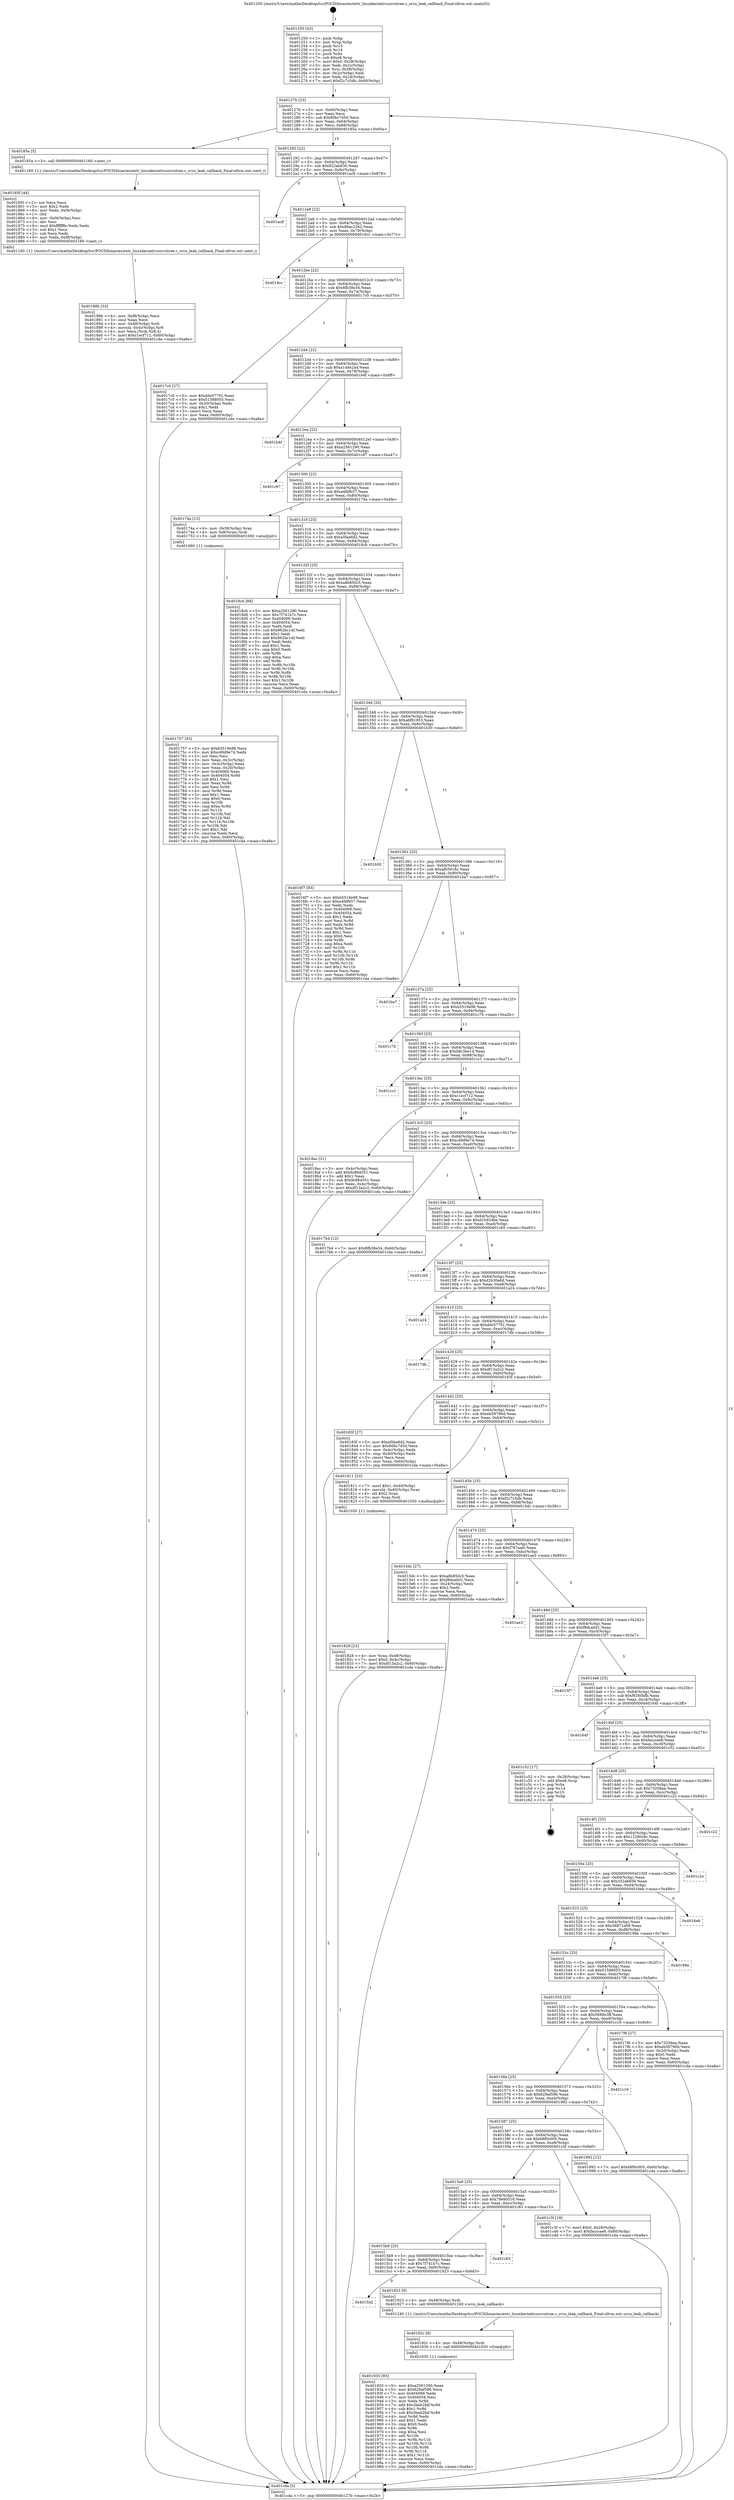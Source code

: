 digraph "0x401250" {
  label = "0x401250 (/mnt/c/Users/mathe/Desktop/tcc/POCII/binaries/extr_linuxkernelrcusrcutree.c_srcu_leak_callback_Final-ollvm.out::main(0))"
  labelloc = "t"
  node[shape=record]

  Entry [label="",width=0.3,height=0.3,shape=circle,fillcolor=black,style=filled]
  "0x40127b" [label="{
     0x40127b [23]\l
     | [instrs]\l
     &nbsp;&nbsp;0x40127b \<+3\>: mov -0x60(%rbp),%eax\l
     &nbsp;&nbsp;0x40127e \<+2\>: mov %eax,%ecx\l
     &nbsp;&nbsp;0x401280 \<+6\>: sub $0x80bc7d5d,%ecx\l
     &nbsp;&nbsp;0x401286 \<+3\>: mov %eax,-0x64(%rbp)\l
     &nbsp;&nbsp;0x401289 \<+3\>: mov %ecx,-0x68(%rbp)\l
     &nbsp;&nbsp;0x40128c \<+6\>: je 000000000040185a \<main+0x60a\>\l
  }"]
  "0x40185a" [label="{
     0x40185a [5]\l
     | [instrs]\l
     &nbsp;&nbsp;0x40185a \<+5\>: call 0000000000401160 \<next_i\>\l
     | [calls]\l
     &nbsp;&nbsp;0x401160 \{1\} (/mnt/c/Users/mathe/Desktop/tcc/POCII/binaries/extr_linuxkernelrcusrcutree.c_srcu_leak_callback_Final-ollvm.out::next_i)\l
  }"]
  "0x401292" [label="{
     0x401292 [22]\l
     | [instrs]\l
     &nbsp;&nbsp;0x401292 \<+5\>: jmp 0000000000401297 \<main+0x47\>\l
     &nbsp;&nbsp;0x401297 \<+3\>: mov -0x64(%rbp),%eax\l
     &nbsp;&nbsp;0x40129a \<+5\>: sub $0x822ab630,%eax\l
     &nbsp;&nbsp;0x40129f \<+3\>: mov %eax,-0x6c(%rbp)\l
     &nbsp;&nbsp;0x4012a2 \<+6\>: je 0000000000401ac8 \<main+0x878\>\l
  }"]
  Exit [label="",width=0.3,height=0.3,shape=circle,fillcolor=black,style=filled,peripheries=2]
  "0x401ac8" [label="{
     0x401ac8\l
  }", style=dashed]
  "0x4012a8" [label="{
     0x4012a8 [22]\l
     | [instrs]\l
     &nbsp;&nbsp;0x4012a8 \<+5\>: jmp 00000000004012ad \<main+0x5d\>\l
     &nbsp;&nbsp;0x4012ad \<+3\>: mov -0x64(%rbp),%eax\l
     &nbsp;&nbsp;0x4012b0 \<+5\>: sub $0x86ac2342,%eax\l
     &nbsp;&nbsp;0x4012b5 \<+3\>: mov %eax,-0x70(%rbp)\l
     &nbsp;&nbsp;0x4012b8 \<+6\>: je 00000000004019cc \<main+0x77c\>\l
  }"]
  "0x401935" [label="{
     0x401935 [93]\l
     | [instrs]\l
     &nbsp;&nbsp;0x401935 \<+5\>: mov $0xa2561290,%eax\l
     &nbsp;&nbsp;0x40193a \<+5\>: mov $0x629af596,%ecx\l
     &nbsp;&nbsp;0x40193f \<+7\>: mov 0x404068,%edx\l
     &nbsp;&nbsp;0x401946 \<+7\>: mov 0x404054,%esi\l
     &nbsp;&nbsp;0x40194d \<+3\>: mov %edx,%r8d\l
     &nbsp;&nbsp;0x401950 \<+7\>: add $0x3beb2faf,%r8d\l
     &nbsp;&nbsp;0x401957 \<+4\>: sub $0x1,%r8d\l
     &nbsp;&nbsp;0x40195b \<+7\>: sub $0x3beb2faf,%r8d\l
     &nbsp;&nbsp;0x401962 \<+4\>: imul %r8d,%edx\l
     &nbsp;&nbsp;0x401966 \<+3\>: and $0x1,%edx\l
     &nbsp;&nbsp;0x401969 \<+3\>: cmp $0x0,%edx\l
     &nbsp;&nbsp;0x40196c \<+4\>: sete %r9b\l
     &nbsp;&nbsp;0x401970 \<+3\>: cmp $0xa,%esi\l
     &nbsp;&nbsp;0x401973 \<+4\>: setl %r10b\l
     &nbsp;&nbsp;0x401977 \<+3\>: mov %r9b,%r11b\l
     &nbsp;&nbsp;0x40197a \<+3\>: and %r10b,%r11b\l
     &nbsp;&nbsp;0x40197d \<+3\>: xor %r10b,%r9b\l
     &nbsp;&nbsp;0x401980 \<+3\>: or %r9b,%r11b\l
     &nbsp;&nbsp;0x401983 \<+4\>: test $0x1,%r11b\l
     &nbsp;&nbsp;0x401987 \<+3\>: cmovne %ecx,%eax\l
     &nbsp;&nbsp;0x40198a \<+3\>: mov %eax,-0x60(%rbp)\l
     &nbsp;&nbsp;0x40198d \<+5\>: jmp 0000000000401cda \<main+0xa8a\>\l
  }"]
  "0x4019cc" [label="{
     0x4019cc\l
  }", style=dashed]
  "0x4012be" [label="{
     0x4012be [22]\l
     | [instrs]\l
     &nbsp;&nbsp;0x4012be \<+5\>: jmp 00000000004012c3 \<main+0x73\>\l
     &nbsp;&nbsp;0x4012c3 \<+3\>: mov -0x64(%rbp),%eax\l
     &nbsp;&nbsp;0x4012c6 \<+5\>: sub $0x8fb38e34,%eax\l
     &nbsp;&nbsp;0x4012cb \<+3\>: mov %eax,-0x74(%rbp)\l
     &nbsp;&nbsp;0x4012ce \<+6\>: je 00000000004017c0 \<main+0x570\>\l
  }"]
  "0x40192c" [label="{
     0x40192c [9]\l
     | [instrs]\l
     &nbsp;&nbsp;0x40192c \<+4\>: mov -0x48(%rbp),%rdi\l
     &nbsp;&nbsp;0x401930 \<+5\>: call 0000000000401030 \<free@plt\>\l
     | [calls]\l
     &nbsp;&nbsp;0x401030 \{1\} (unknown)\l
  }"]
  "0x4017c0" [label="{
     0x4017c0 [27]\l
     | [instrs]\l
     &nbsp;&nbsp;0x4017c0 \<+5\>: mov $0xddc07791,%eax\l
     &nbsp;&nbsp;0x4017c5 \<+5\>: mov $0x51588055,%ecx\l
     &nbsp;&nbsp;0x4017ca \<+3\>: mov -0x20(%rbp),%edx\l
     &nbsp;&nbsp;0x4017cd \<+3\>: cmp $0x1,%edx\l
     &nbsp;&nbsp;0x4017d0 \<+3\>: cmovl %ecx,%eax\l
     &nbsp;&nbsp;0x4017d3 \<+3\>: mov %eax,-0x60(%rbp)\l
     &nbsp;&nbsp;0x4017d6 \<+5\>: jmp 0000000000401cda \<main+0xa8a\>\l
  }"]
  "0x4012d4" [label="{
     0x4012d4 [22]\l
     | [instrs]\l
     &nbsp;&nbsp;0x4012d4 \<+5\>: jmp 00000000004012d9 \<main+0x89\>\l
     &nbsp;&nbsp;0x4012d9 \<+3\>: mov -0x64(%rbp),%eax\l
     &nbsp;&nbsp;0x4012dc \<+5\>: sub $0xa1d4e2a4,%eax\l
     &nbsp;&nbsp;0x4012e1 \<+3\>: mov %eax,-0x78(%rbp)\l
     &nbsp;&nbsp;0x4012e4 \<+6\>: je 0000000000401b4f \<main+0x8ff\>\l
  }"]
  "0x4015d2" [label="{
     0x4015d2\l
  }", style=dashed]
  "0x401b4f" [label="{
     0x401b4f\l
  }", style=dashed]
  "0x4012ea" [label="{
     0x4012ea [22]\l
     | [instrs]\l
     &nbsp;&nbsp;0x4012ea \<+5\>: jmp 00000000004012ef \<main+0x9f\>\l
     &nbsp;&nbsp;0x4012ef \<+3\>: mov -0x64(%rbp),%eax\l
     &nbsp;&nbsp;0x4012f2 \<+5\>: sub $0xa2561290,%eax\l
     &nbsp;&nbsp;0x4012f7 \<+3\>: mov %eax,-0x7c(%rbp)\l
     &nbsp;&nbsp;0x4012fa \<+6\>: je 0000000000401c97 \<main+0xa47\>\l
  }"]
  "0x401923" [label="{
     0x401923 [9]\l
     | [instrs]\l
     &nbsp;&nbsp;0x401923 \<+4\>: mov -0x48(%rbp),%rdi\l
     &nbsp;&nbsp;0x401927 \<+5\>: call 0000000000401240 \<srcu_leak_callback\>\l
     | [calls]\l
     &nbsp;&nbsp;0x401240 \{1\} (/mnt/c/Users/mathe/Desktop/tcc/POCII/binaries/extr_linuxkernelrcusrcutree.c_srcu_leak_callback_Final-ollvm.out::srcu_leak_callback)\l
  }"]
  "0x401c97" [label="{
     0x401c97\l
  }", style=dashed]
  "0x401300" [label="{
     0x401300 [22]\l
     | [instrs]\l
     &nbsp;&nbsp;0x401300 \<+5\>: jmp 0000000000401305 \<main+0xb5\>\l
     &nbsp;&nbsp;0x401305 \<+3\>: mov -0x64(%rbp),%eax\l
     &nbsp;&nbsp;0x401308 \<+5\>: sub $0xa4fdfb57,%eax\l
     &nbsp;&nbsp;0x40130d \<+3\>: mov %eax,-0x80(%rbp)\l
     &nbsp;&nbsp;0x401310 \<+6\>: je 000000000040174a \<main+0x4fa\>\l
  }"]
  "0x4015b9" [label="{
     0x4015b9 [25]\l
     | [instrs]\l
     &nbsp;&nbsp;0x4015b9 \<+5\>: jmp 00000000004015be \<main+0x36e\>\l
     &nbsp;&nbsp;0x4015be \<+3\>: mov -0x64(%rbp),%eax\l
     &nbsp;&nbsp;0x4015c1 \<+5\>: sub $0x7f741b7c,%eax\l
     &nbsp;&nbsp;0x4015c6 \<+6\>: mov %eax,-0xf0(%rbp)\l
     &nbsp;&nbsp;0x4015cc \<+6\>: je 0000000000401923 \<main+0x6d3\>\l
  }"]
  "0x40174a" [label="{
     0x40174a [13]\l
     | [instrs]\l
     &nbsp;&nbsp;0x40174a \<+4\>: mov -0x38(%rbp),%rax\l
     &nbsp;&nbsp;0x40174e \<+4\>: mov 0x8(%rax),%rdi\l
     &nbsp;&nbsp;0x401752 \<+5\>: call 0000000000401060 \<atoi@plt\>\l
     | [calls]\l
     &nbsp;&nbsp;0x401060 \{1\} (unknown)\l
  }"]
  "0x401316" [label="{
     0x401316 [25]\l
     | [instrs]\l
     &nbsp;&nbsp;0x401316 \<+5\>: jmp 000000000040131b \<main+0xcb\>\l
     &nbsp;&nbsp;0x40131b \<+3\>: mov -0x64(%rbp),%eax\l
     &nbsp;&nbsp;0x40131e \<+5\>: sub $0xa5fae6d2,%eax\l
     &nbsp;&nbsp;0x401323 \<+6\>: mov %eax,-0x84(%rbp)\l
     &nbsp;&nbsp;0x401329 \<+6\>: je 00000000004018cb \<main+0x67b\>\l
  }"]
  "0x401c63" [label="{
     0x401c63\l
  }", style=dashed]
  "0x4018cb" [label="{
     0x4018cb [88]\l
     | [instrs]\l
     &nbsp;&nbsp;0x4018cb \<+5\>: mov $0xa2561290,%eax\l
     &nbsp;&nbsp;0x4018d0 \<+5\>: mov $0x7f741b7c,%ecx\l
     &nbsp;&nbsp;0x4018d5 \<+7\>: mov 0x404068,%edx\l
     &nbsp;&nbsp;0x4018dc \<+7\>: mov 0x404054,%esi\l
     &nbsp;&nbsp;0x4018e3 \<+2\>: mov %edx,%edi\l
     &nbsp;&nbsp;0x4018e5 \<+6\>: sub $0x862bc14f,%edi\l
     &nbsp;&nbsp;0x4018eb \<+3\>: sub $0x1,%edi\l
     &nbsp;&nbsp;0x4018ee \<+6\>: add $0x862bc14f,%edi\l
     &nbsp;&nbsp;0x4018f4 \<+3\>: imul %edi,%edx\l
     &nbsp;&nbsp;0x4018f7 \<+3\>: and $0x1,%edx\l
     &nbsp;&nbsp;0x4018fa \<+3\>: cmp $0x0,%edx\l
     &nbsp;&nbsp;0x4018fd \<+4\>: sete %r8b\l
     &nbsp;&nbsp;0x401901 \<+3\>: cmp $0xa,%esi\l
     &nbsp;&nbsp;0x401904 \<+4\>: setl %r9b\l
     &nbsp;&nbsp;0x401908 \<+3\>: mov %r8b,%r10b\l
     &nbsp;&nbsp;0x40190b \<+3\>: and %r9b,%r10b\l
     &nbsp;&nbsp;0x40190e \<+3\>: xor %r9b,%r8b\l
     &nbsp;&nbsp;0x401911 \<+3\>: or %r8b,%r10b\l
     &nbsp;&nbsp;0x401914 \<+4\>: test $0x1,%r10b\l
     &nbsp;&nbsp;0x401918 \<+3\>: cmovne %ecx,%eax\l
     &nbsp;&nbsp;0x40191b \<+3\>: mov %eax,-0x60(%rbp)\l
     &nbsp;&nbsp;0x40191e \<+5\>: jmp 0000000000401cda \<main+0xa8a\>\l
  }"]
  "0x40132f" [label="{
     0x40132f [25]\l
     | [instrs]\l
     &nbsp;&nbsp;0x40132f \<+5\>: jmp 0000000000401334 \<main+0xe4\>\l
     &nbsp;&nbsp;0x401334 \<+3\>: mov -0x64(%rbp),%eax\l
     &nbsp;&nbsp;0x401337 \<+5\>: sub $0xa8b850c5,%eax\l
     &nbsp;&nbsp;0x40133c \<+6\>: mov %eax,-0x88(%rbp)\l
     &nbsp;&nbsp;0x401342 \<+6\>: je 00000000004016f7 \<main+0x4a7\>\l
  }"]
  "0x4015a0" [label="{
     0x4015a0 [25]\l
     | [instrs]\l
     &nbsp;&nbsp;0x4015a0 \<+5\>: jmp 00000000004015a5 \<main+0x355\>\l
     &nbsp;&nbsp;0x4015a5 \<+3\>: mov -0x64(%rbp),%eax\l
     &nbsp;&nbsp;0x4015a8 \<+5\>: sub $0x79e90516,%eax\l
     &nbsp;&nbsp;0x4015ad \<+6\>: mov %eax,-0xec(%rbp)\l
     &nbsp;&nbsp;0x4015b3 \<+6\>: je 0000000000401c63 \<main+0xa13\>\l
  }"]
  "0x4016f7" [label="{
     0x4016f7 [83]\l
     | [instrs]\l
     &nbsp;&nbsp;0x4016f7 \<+5\>: mov $0xb5519e98,%eax\l
     &nbsp;&nbsp;0x4016fc \<+5\>: mov $0xa4fdfb57,%ecx\l
     &nbsp;&nbsp;0x401701 \<+2\>: xor %edx,%edx\l
     &nbsp;&nbsp;0x401703 \<+7\>: mov 0x404068,%esi\l
     &nbsp;&nbsp;0x40170a \<+7\>: mov 0x404054,%edi\l
     &nbsp;&nbsp;0x401711 \<+3\>: sub $0x1,%edx\l
     &nbsp;&nbsp;0x401714 \<+3\>: mov %esi,%r8d\l
     &nbsp;&nbsp;0x401717 \<+3\>: add %edx,%r8d\l
     &nbsp;&nbsp;0x40171a \<+4\>: imul %r8d,%esi\l
     &nbsp;&nbsp;0x40171e \<+3\>: and $0x1,%esi\l
     &nbsp;&nbsp;0x401721 \<+3\>: cmp $0x0,%esi\l
     &nbsp;&nbsp;0x401724 \<+4\>: sete %r9b\l
     &nbsp;&nbsp;0x401728 \<+3\>: cmp $0xa,%edi\l
     &nbsp;&nbsp;0x40172b \<+4\>: setl %r10b\l
     &nbsp;&nbsp;0x40172f \<+3\>: mov %r9b,%r11b\l
     &nbsp;&nbsp;0x401732 \<+3\>: and %r10b,%r11b\l
     &nbsp;&nbsp;0x401735 \<+3\>: xor %r10b,%r9b\l
     &nbsp;&nbsp;0x401738 \<+3\>: or %r9b,%r11b\l
     &nbsp;&nbsp;0x40173b \<+4\>: test $0x1,%r11b\l
     &nbsp;&nbsp;0x40173f \<+3\>: cmovne %ecx,%eax\l
     &nbsp;&nbsp;0x401742 \<+3\>: mov %eax,-0x60(%rbp)\l
     &nbsp;&nbsp;0x401745 \<+5\>: jmp 0000000000401cda \<main+0xa8a\>\l
  }"]
  "0x401348" [label="{
     0x401348 [25]\l
     | [instrs]\l
     &nbsp;&nbsp;0x401348 \<+5\>: jmp 000000000040134d \<main+0xfd\>\l
     &nbsp;&nbsp;0x40134d \<+3\>: mov -0x64(%rbp),%eax\l
     &nbsp;&nbsp;0x401350 \<+5\>: sub $0xabf91953,%eax\l
     &nbsp;&nbsp;0x401355 \<+6\>: mov %eax,-0x8c(%rbp)\l
     &nbsp;&nbsp;0x40135b \<+6\>: je 0000000000401b30 \<main+0x8e0\>\l
  }"]
  "0x401c3f" [label="{
     0x401c3f [19]\l
     | [instrs]\l
     &nbsp;&nbsp;0x401c3f \<+7\>: movl $0x0,-0x28(%rbp)\l
     &nbsp;&nbsp;0x401c46 \<+7\>: movl $0xfacccae8,-0x60(%rbp)\l
     &nbsp;&nbsp;0x401c4d \<+5\>: jmp 0000000000401cda \<main+0xa8a\>\l
  }"]
  "0x401b30" [label="{
     0x401b30\l
  }", style=dashed]
  "0x401361" [label="{
     0x401361 [25]\l
     | [instrs]\l
     &nbsp;&nbsp;0x401361 \<+5\>: jmp 0000000000401366 \<main+0x116\>\l
     &nbsp;&nbsp;0x401366 \<+3\>: mov -0x64(%rbp),%eax\l
     &nbsp;&nbsp;0x401369 \<+5\>: sub $0xafb5918c,%eax\l
     &nbsp;&nbsp;0x40136e \<+6\>: mov %eax,-0x90(%rbp)\l
     &nbsp;&nbsp;0x401374 \<+6\>: je 0000000000401ba7 \<main+0x957\>\l
  }"]
  "0x401587" [label="{
     0x401587 [25]\l
     | [instrs]\l
     &nbsp;&nbsp;0x401587 \<+5\>: jmp 000000000040158c \<main+0x33c\>\l
     &nbsp;&nbsp;0x40158c \<+3\>: mov -0x64(%rbp),%eax\l
     &nbsp;&nbsp;0x40158f \<+5\>: sub $0x68f0c005,%eax\l
     &nbsp;&nbsp;0x401594 \<+6\>: mov %eax,-0xe8(%rbp)\l
     &nbsp;&nbsp;0x40159a \<+6\>: je 0000000000401c3f \<main+0x9ef\>\l
  }"]
  "0x401ba7" [label="{
     0x401ba7\l
  }", style=dashed]
  "0x40137a" [label="{
     0x40137a [25]\l
     | [instrs]\l
     &nbsp;&nbsp;0x40137a \<+5\>: jmp 000000000040137f \<main+0x12f\>\l
     &nbsp;&nbsp;0x40137f \<+3\>: mov -0x64(%rbp),%eax\l
     &nbsp;&nbsp;0x401382 \<+5\>: sub $0xb5519e98,%eax\l
     &nbsp;&nbsp;0x401387 \<+6\>: mov %eax,-0x94(%rbp)\l
     &nbsp;&nbsp;0x40138d \<+6\>: je 0000000000401c7b \<main+0xa2b\>\l
  }"]
  "0x401992" [label="{
     0x401992 [12]\l
     | [instrs]\l
     &nbsp;&nbsp;0x401992 \<+7\>: movl $0x68f0c005,-0x60(%rbp)\l
     &nbsp;&nbsp;0x401999 \<+5\>: jmp 0000000000401cda \<main+0xa8a\>\l
  }"]
  "0x401c7b" [label="{
     0x401c7b\l
  }", style=dashed]
  "0x401393" [label="{
     0x401393 [25]\l
     | [instrs]\l
     &nbsp;&nbsp;0x401393 \<+5\>: jmp 0000000000401398 \<main+0x148\>\l
     &nbsp;&nbsp;0x401398 \<+3\>: mov -0x64(%rbp),%eax\l
     &nbsp;&nbsp;0x40139b \<+5\>: sub $0xb8c3be1d,%eax\l
     &nbsp;&nbsp;0x4013a0 \<+6\>: mov %eax,-0x98(%rbp)\l
     &nbsp;&nbsp;0x4013a6 \<+6\>: je 0000000000401cc1 \<main+0xa71\>\l
  }"]
  "0x40156e" [label="{
     0x40156e [25]\l
     | [instrs]\l
     &nbsp;&nbsp;0x40156e \<+5\>: jmp 0000000000401573 \<main+0x323\>\l
     &nbsp;&nbsp;0x401573 \<+3\>: mov -0x64(%rbp),%eax\l
     &nbsp;&nbsp;0x401576 \<+5\>: sub $0x629af596,%eax\l
     &nbsp;&nbsp;0x40157b \<+6\>: mov %eax,-0xe4(%rbp)\l
     &nbsp;&nbsp;0x401581 \<+6\>: je 0000000000401992 \<main+0x742\>\l
  }"]
  "0x401cc1" [label="{
     0x401cc1\l
  }", style=dashed]
  "0x4013ac" [label="{
     0x4013ac [25]\l
     | [instrs]\l
     &nbsp;&nbsp;0x4013ac \<+5\>: jmp 00000000004013b1 \<main+0x161\>\l
     &nbsp;&nbsp;0x4013b1 \<+3\>: mov -0x64(%rbp),%eax\l
     &nbsp;&nbsp;0x4013b4 \<+5\>: sub $0xc1ecf712,%eax\l
     &nbsp;&nbsp;0x4013b9 \<+6\>: mov %eax,-0x9c(%rbp)\l
     &nbsp;&nbsp;0x4013bf \<+6\>: je 00000000004018ac \<main+0x65c\>\l
  }"]
  "0x401c16" [label="{
     0x401c16\l
  }", style=dashed]
  "0x4018ac" [label="{
     0x4018ac [31]\l
     | [instrs]\l
     &nbsp;&nbsp;0x4018ac \<+3\>: mov -0x4c(%rbp),%eax\l
     &nbsp;&nbsp;0x4018af \<+5\>: add $0x9c884551,%eax\l
     &nbsp;&nbsp;0x4018b4 \<+3\>: add $0x1,%eax\l
     &nbsp;&nbsp;0x4018b7 \<+5\>: sub $0x9c884551,%eax\l
     &nbsp;&nbsp;0x4018bc \<+3\>: mov %eax,-0x4c(%rbp)\l
     &nbsp;&nbsp;0x4018bf \<+7\>: movl $0xdf13a2c2,-0x60(%rbp)\l
     &nbsp;&nbsp;0x4018c6 \<+5\>: jmp 0000000000401cda \<main+0xa8a\>\l
  }"]
  "0x4013c5" [label="{
     0x4013c5 [25]\l
     | [instrs]\l
     &nbsp;&nbsp;0x4013c5 \<+5\>: jmp 00000000004013ca \<main+0x17a\>\l
     &nbsp;&nbsp;0x4013ca \<+3\>: mov -0x64(%rbp),%eax\l
     &nbsp;&nbsp;0x4013cd \<+5\>: sub $0xcd9d9e74,%eax\l
     &nbsp;&nbsp;0x4013d2 \<+6\>: mov %eax,-0xa0(%rbp)\l
     &nbsp;&nbsp;0x4013d8 \<+6\>: je 00000000004017b4 \<main+0x564\>\l
  }"]
  "0x40188b" [label="{
     0x40188b [33]\l
     | [instrs]\l
     &nbsp;&nbsp;0x40188b \<+6\>: mov -0xf8(%rbp),%ecx\l
     &nbsp;&nbsp;0x401891 \<+3\>: imul %eax,%ecx\l
     &nbsp;&nbsp;0x401894 \<+4\>: mov -0x48(%rbp),%rdi\l
     &nbsp;&nbsp;0x401898 \<+4\>: movslq -0x4c(%rbp),%r8\l
     &nbsp;&nbsp;0x40189c \<+4\>: mov %ecx,(%rdi,%r8,4)\l
     &nbsp;&nbsp;0x4018a0 \<+7\>: movl $0xc1ecf712,-0x60(%rbp)\l
     &nbsp;&nbsp;0x4018a7 \<+5\>: jmp 0000000000401cda \<main+0xa8a\>\l
  }"]
  "0x4017b4" [label="{
     0x4017b4 [12]\l
     | [instrs]\l
     &nbsp;&nbsp;0x4017b4 \<+7\>: movl $0x8fb38e34,-0x60(%rbp)\l
     &nbsp;&nbsp;0x4017bb \<+5\>: jmp 0000000000401cda \<main+0xa8a\>\l
  }"]
  "0x4013de" [label="{
     0x4013de [25]\l
     | [instrs]\l
     &nbsp;&nbsp;0x4013de \<+5\>: jmp 00000000004013e3 \<main+0x193\>\l
     &nbsp;&nbsp;0x4013e3 \<+3\>: mov -0x64(%rbp),%eax\l
     &nbsp;&nbsp;0x4013e6 \<+5\>: sub $0xd1b924be,%eax\l
     &nbsp;&nbsp;0x4013eb \<+6\>: mov %eax,-0xa4(%rbp)\l
     &nbsp;&nbsp;0x4013f1 \<+6\>: je 0000000000401cb5 \<main+0xa65\>\l
  }"]
  "0x40185f" [label="{
     0x40185f [44]\l
     | [instrs]\l
     &nbsp;&nbsp;0x40185f \<+2\>: xor %ecx,%ecx\l
     &nbsp;&nbsp;0x401861 \<+5\>: mov $0x2,%edx\l
     &nbsp;&nbsp;0x401866 \<+6\>: mov %edx,-0xf4(%rbp)\l
     &nbsp;&nbsp;0x40186c \<+1\>: cltd\l
     &nbsp;&nbsp;0x40186d \<+6\>: mov -0xf4(%rbp),%esi\l
     &nbsp;&nbsp;0x401873 \<+2\>: idiv %esi\l
     &nbsp;&nbsp;0x401875 \<+6\>: imul $0xfffffffe,%edx,%edx\l
     &nbsp;&nbsp;0x40187b \<+3\>: sub $0x1,%ecx\l
     &nbsp;&nbsp;0x40187e \<+2\>: sub %ecx,%edx\l
     &nbsp;&nbsp;0x401880 \<+6\>: mov %edx,-0xf8(%rbp)\l
     &nbsp;&nbsp;0x401886 \<+5\>: call 0000000000401160 \<next_i\>\l
     | [calls]\l
     &nbsp;&nbsp;0x401160 \{1\} (/mnt/c/Users/mathe/Desktop/tcc/POCII/binaries/extr_linuxkernelrcusrcutree.c_srcu_leak_callback_Final-ollvm.out::next_i)\l
  }"]
  "0x401cb5" [label="{
     0x401cb5\l
  }", style=dashed]
  "0x4013f7" [label="{
     0x4013f7 [25]\l
     | [instrs]\l
     &nbsp;&nbsp;0x4013f7 \<+5\>: jmp 00000000004013fc \<main+0x1ac\>\l
     &nbsp;&nbsp;0x4013fc \<+3\>: mov -0x64(%rbp),%eax\l
     &nbsp;&nbsp;0x4013ff \<+5\>: sub $0xd2b30a6d,%eax\l
     &nbsp;&nbsp;0x401404 \<+6\>: mov %eax,-0xa8(%rbp)\l
     &nbsp;&nbsp;0x40140a \<+6\>: je 0000000000401a24 \<main+0x7d4\>\l
  }"]
  "0x401828" [label="{
     0x401828 [23]\l
     | [instrs]\l
     &nbsp;&nbsp;0x401828 \<+4\>: mov %rax,-0x48(%rbp)\l
     &nbsp;&nbsp;0x40182c \<+7\>: movl $0x0,-0x4c(%rbp)\l
     &nbsp;&nbsp;0x401833 \<+7\>: movl $0xdf13a2c2,-0x60(%rbp)\l
     &nbsp;&nbsp;0x40183a \<+5\>: jmp 0000000000401cda \<main+0xa8a\>\l
  }"]
  "0x401a24" [label="{
     0x401a24\l
  }", style=dashed]
  "0x401410" [label="{
     0x401410 [25]\l
     | [instrs]\l
     &nbsp;&nbsp;0x401410 \<+5\>: jmp 0000000000401415 \<main+0x1c5\>\l
     &nbsp;&nbsp;0x401415 \<+3\>: mov -0x64(%rbp),%eax\l
     &nbsp;&nbsp;0x401418 \<+5\>: sub $0xddc07791,%eax\l
     &nbsp;&nbsp;0x40141d \<+6\>: mov %eax,-0xac(%rbp)\l
     &nbsp;&nbsp;0x401423 \<+6\>: je 00000000004017db \<main+0x58b\>\l
  }"]
  "0x401555" [label="{
     0x401555 [25]\l
     | [instrs]\l
     &nbsp;&nbsp;0x401555 \<+5\>: jmp 000000000040155a \<main+0x30a\>\l
     &nbsp;&nbsp;0x40155a \<+3\>: mov -0x64(%rbp),%eax\l
     &nbsp;&nbsp;0x40155d \<+5\>: sub $0x5688e3ff,%eax\l
     &nbsp;&nbsp;0x401562 \<+6\>: mov %eax,-0xe0(%rbp)\l
     &nbsp;&nbsp;0x401568 \<+6\>: je 0000000000401c16 \<main+0x9c6\>\l
  }"]
  "0x4017db" [label="{
     0x4017db\l
  }", style=dashed]
  "0x401429" [label="{
     0x401429 [25]\l
     | [instrs]\l
     &nbsp;&nbsp;0x401429 \<+5\>: jmp 000000000040142e \<main+0x1de\>\l
     &nbsp;&nbsp;0x40142e \<+3\>: mov -0x64(%rbp),%eax\l
     &nbsp;&nbsp;0x401431 \<+5\>: sub $0xdf13a2c2,%eax\l
     &nbsp;&nbsp;0x401436 \<+6\>: mov %eax,-0xb0(%rbp)\l
     &nbsp;&nbsp;0x40143c \<+6\>: je 000000000040183f \<main+0x5ef\>\l
  }"]
  "0x4017f6" [label="{
     0x4017f6 [27]\l
     | [instrs]\l
     &nbsp;&nbsp;0x4017f6 \<+5\>: mov $0x73256ea,%eax\l
     &nbsp;&nbsp;0x4017fb \<+5\>: mov $0xeb58790d,%ecx\l
     &nbsp;&nbsp;0x401800 \<+3\>: mov -0x20(%rbp),%edx\l
     &nbsp;&nbsp;0x401803 \<+3\>: cmp $0x0,%edx\l
     &nbsp;&nbsp;0x401806 \<+3\>: cmove %ecx,%eax\l
     &nbsp;&nbsp;0x401809 \<+3\>: mov %eax,-0x60(%rbp)\l
     &nbsp;&nbsp;0x40180c \<+5\>: jmp 0000000000401cda \<main+0xa8a\>\l
  }"]
  "0x40183f" [label="{
     0x40183f [27]\l
     | [instrs]\l
     &nbsp;&nbsp;0x40183f \<+5\>: mov $0xa5fae6d2,%eax\l
     &nbsp;&nbsp;0x401844 \<+5\>: mov $0x80bc7d5d,%ecx\l
     &nbsp;&nbsp;0x401849 \<+3\>: mov -0x4c(%rbp),%edx\l
     &nbsp;&nbsp;0x40184c \<+3\>: cmp -0x40(%rbp),%edx\l
     &nbsp;&nbsp;0x40184f \<+3\>: cmovl %ecx,%eax\l
     &nbsp;&nbsp;0x401852 \<+3\>: mov %eax,-0x60(%rbp)\l
     &nbsp;&nbsp;0x401855 \<+5\>: jmp 0000000000401cda \<main+0xa8a\>\l
  }"]
  "0x401442" [label="{
     0x401442 [25]\l
     | [instrs]\l
     &nbsp;&nbsp;0x401442 \<+5\>: jmp 0000000000401447 \<main+0x1f7\>\l
     &nbsp;&nbsp;0x401447 \<+3\>: mov -0x64(%rbp),%eax\l
     &nbsp;&nbsp;0x40144a \<+5\>: sub $0xeb58790d,%eax\l
     &nbsp;&nbsp;0x40144f \<+6\>: mov %eax,-0xb4(%rbp)\l
     &nbsp;&nbsp;0x401455 \<+6\>: je 0000000000401811 \<main+0x5c1\>\l
  }"]
  "0x40153c" [label="{
     0x40153c [25]\l
     | [instrs]\l
     &nbsp;&nbsp;0x40153c \<+5\>: jmp 0000000000401541 \<main+0x2f1\>\l
     &nbsp;&nbsp;0x401541 \<+3\>: mov -0x64(%rbp),%eax\l
     &nbsp;&nbsp;0x401544 \<+5\>: sub $0x51588055,%eax\l
     &nbsp;&nbsp;0x401549 \<+6\>: mov %eax,-0xdc(%rbp)\l
     &nbsp;&nbsp;0x40154f \<+6\>: je 00000000004017f6 \<main+0x5a6\>\l
  }"]
  "0x401811" [label="{
     0x401811 [23]\l
     | [instrs]\l
     &nbsp;&nbsp;0x401811 \<+7\>: movl $0x1,-0x40(%rbp)\l
     &nbsp;&nbsp;0x401818 \<+4\>: movslq -0x40(%rbp),%rax\l
     &nbsp;&nbsp;0x40181c \<+4\>: shl $0x2,%rax\l
     &nbsp;&nbsp;0x401820 \<+3\>: mov %rax,%rdi\l
     &nbsp;&nbsp;0x401823 \<+5\>: call 0000000000401050 \<malloc@plt\>\l
     | [calls]\l
     &nbsp;&nbsp;0x401050 \{1\} (unknown)\l
  }"]
  "0x40145b" [label="{
     0x40145b [25]\l
     | [instrs]\l
     &nbsp;&nbsp;0x40145b \<+5\>: jmp 0000000000401460 \<main+0x210\>\l
     &nbsp;&nbsp;0x401460 \<+3\>: mov -0x64(%rbp),%eax\l
     &nbsp;&nbsp;0x401463 \<+5\>: sub $0xf2c7c5db,%eax\l
     &nbsp;&nbsp;0x401468 \<+6\>: mov %eax,-0xb8(%rbp)\l
     &nbsp;&nbsp;0x40146e \<+6\>: je 00000000004015dc \<main+0x38c\>\l
  }"]
  "0x40199e" [label="{
     0x40199e\l
  }", style=dashed]
  "0x4015dc" [label="{
     0x4015dc [27]\l
     | [instrs]\l
     &nbsp;&nbsp;0x4015dc \<+5\>: mov $0xa8b850c5,%eax\l
     &nbsp;&nbsp;0x4015e1 \<+5\>: mov $0xf8dca0d1,%ecx\l
     &nbsp;&nbsp;0x4015e6 \<+3\>: mov -0x24(%rbp),%edx\l
     &nbsp;&nbsp;0x4015e9 \<+3\>: cmp $0x2,%edx\l
     &nbsp;&nbsp;0x4015ec \<+3\>: cmovne %ecx,%eax\l
     &nbsp;&nbsp;0x4015ef \<+3\>: mov %eax,-0x60(%rbp)\l
     &nbsp;&nbsp;0x4015f2 \<+5\>: jmp 0000000000401cda \<main+0xa8a\>\l
  }"]
  "0x401474" [label="{
     0x401474 [25]\l
     | [instrs]\l
     &nbsp;&nbsp;0x401474 \<+5\>: jmp 0000000000401479 \<main+0x229\>\l
     &nbsp;&nbsp;0x401479 \<+3\>: mov -0x64(%rbp),%eax\l
     &nbsp;&nbsp;0x40147c \<+5\>: sub $0xf787aafc,%eax\l
     &nbsp;&nbsp;0x401481 \<+6\>: mov %eax,-0xbc(%rbp)\l
     &nbsp;&nbsp;0x401487 \<+6\>: je 0000000000401ae3 \<main+0x893\>\l
  }"]
  "0x401cda" [label="{
     0x401cda [5]\l
     | [instrs]\l
     &nbsp;&nbsp;0x401cda \<+5\>: jmp 000000000040127b \<main+0x2b\>\l
  }"]
  "0x401250" [label="{
     0x401250 [43]\l
     | [instrs]\l
     &nbsp;&nbsp;0x401250 \<+1\>: push %rbp\l
     &nbsp;&nbsp;0x401251 \<+3\>: mov %rsp,%rbp\l
     &nbsp;&nbsp;0x401254 \<+2\>: push %r15\l
     &nbsp;&nbsp;0x401256 \<+2\>: push %r14\l
     &nbsp;&nbsp;0x401258 \<+1\>: push %rbx\l
     &nbsp;&nbsp;0x401259 \<+7\>: sub $0xe8,%rsp\l
     &nbsp;&nbsp;0x401260 \<+7\>: movl $0x0,-0x28(%rbp)\l
     &nbsp;&nbsp;0x401267 \<+3\>: mov %edi,-0x2c(%rbp)\l
     &nbsp;&nbsp;0x40126a \<+4\>: mov %rsi,-0x38(%rbp)\l
     &nbsp;&nbsp;0x40126e \<+3\>: mov -0x2c(%rbp),%edi\l
     &nbsp;&nbsp;0x401271 \<+3\>: mov %edi,-0x24(%rbp)\l
     &nbsp;&nbsp;0x401274 \<+7\>: movl $0xf2c7c5db,-0x60(%rbp)\l
  }"]
  "0x401757" [label="{
     0x401757 [93]\l
     | [instrs]\l
     &nbsp;&nbsp;0x401757 \<+5\>: mov $0xb5519e98,%ecx\l
     &nbsp;&nbsp;0x40175c \<+5\>: mov $0xcd9d9e74,%edx\l
     &nbsp;&nbsp;0x401761 \<+2\>: xor %esi,%esi\l
     &nbsp;&nbsp;0x401763 \<+3\>: mov %eax,-0x3c(%rbp)\l
     &nbsp;&nbsp;0x401766 \<+3\>: mov -0x3c(%rbp),%eax\l
     &nbsp;&nbsp;0x401769 \<+3\>: mov %eax,-0x20(%rbp)\l
     &nbsp;&nbsp;0x40176c \<+7\>: mov 0x404068,%eax\l
     &nbsp;&nbsp;0x401773 \<+8\>: mov 0x404054,%r8d\l
     &nbsp;&nbsp;0x40177b \<+3\>: sub $0x1,%esi\l
     &nbsp;&nbsp;0x40177e \<+3\>: mov %eax,%r9d\l
     &nbsp;&nbsp;0x401781 \<+3\>: add %esi,%r9d\l
     &nbsp;&nbsp;0x401784 \<+4\>: imul %r9d,%eax\l
     &nbsp;&nbsp;0x401788 \<+3\>: and $0x1,%eax\l
     &nbsp;&nbsp;0x40178b \<+3\>: cmp $0x0,%eax\l
     &nbsp;&nbsp;0x40178e \<+4\>: sete %r10b\l
     &nbsp;&nbsp;0x401792 \<+4\>: cmp $0xa,%r8d\l
     &nbsp;&nbsp;0x401796 \<+4\>: setl %r11b\l
     &nbsp;&nbsp;0x40179a \<+3\>: mov %r10b,%bl\l
     &nbsp;&nbsp;0x40179d \<+3\>: and %r11b,%bl\l
     &nbsp;&nbsp;0x4017a0 \<+3\>: xor %r11b,%r10b\l
     &nbsp;&nbsp;0x4017a3 \<+3\>: or %r10b,%bl\l
     &nbsp;&nbsp;0x4017a6 \<+3\>: test $0x1,%bl\l
     &nbsp;&nbsp;0x4017a9 \<+3\>: cmovne %edx,%ecx\l
     &nbsp;&nbsp;0x4017ac \<+3\>: mov %ecx,-0x60(%rbp)\l
     &nbsp;&nbsp;0x4017af \<+5\>: jmp 0000000000401cda \<main+0xa8a\>\l
  }"]
  "0x401523" [label="{
     0x401523 [25]\l
     | [instrs]\l
     &nbsp;&nbsp;0x401523 \<+5\>: jmp 0000000000401528 \<main+0x2d8\>\l
     &nbsp;&nbsp;0x401528 \<+3\>: mov -0x64(%rbp),%eax\l
     &nbsp;&nbsp;0x40152b \<+5\>: sub $0x36871e09,%eax\l
     &nbsp;&nbsp;0x401530 \<+6\>: mov %eax,-0xd8(%rbp)\l
     &nbsp;&nbsp;0x401536 \<+6\>: je 000000000040199e \<main+0x74e\>\l
  }"]
  "0x401ae3" [label="{
     0x401ae3\l
  }", style=dashed]
  "0x40148d" [label="{
     0x40148d [25]\l
     | [instrs]\l
     &nbsp;&nbsp;0x40148d \<+5\>: jmp 0000000000401492 \<main+0x242\>\l
     &nbsp;&nbsp;0x401492 \<+3\>: mov -0x64(%rbp),%eax\l
     &nbsp;&nbsp;0x401495 \<+5\>: sub $0xf8dca0d1,%eax\l
     &nbsp;&nbsp;0x40149a \<+6\>: mov %eax,-0xc0(%rbp)\l
     &nbsp;&nbsp;0x4014a0 \<+6\>: je 00000000004015f7 \<main+0x3a7\>\l
  }"]
  "0x4016eb" [label="{
     0x4016eb\l
  }", style=dashed]
  "0x4015f7" [label="{
     0x4015f7\l
  }", style=dashed]
  "0x4014a6" [label="{
     0x4014a6 [25]\l
     | [instrs]\l
     &nbsp;&nbsp;0x4014a6 \<+5\>: jmp 00000000004014ab \<main+0x25b\>\l
     &nbsp;&nbsp;0x4014ab \<+3\>: mov -0x64(%rbp),%eax\l
     &nbsp;&nbsp;0x4014ae \<+5\>: sub $0xf9260bfb,%eax\l
     &nbsp;&nbsp;0x4014b3 \<+6\>: mov %eax,-0xc4(%rbp)\l
     &nbsp;&nbsp;0x4014b9 \<+6\>: je 000000000040164f \<main+0x3ff\>\l
  }"]
  "0x40150a" [label="{
     0x40150a [25]\l
     | [instrs]\l
     &nbsp;&nbsp;0x40150a \<+5\>: jmp 000000000040150f \<main+0x2bf\>\l
     &nbsp;&nbsp;0x40150f \<+3\>: mov -0x64(%rbp),%eax\l
     &nbsp;&nbsp;0x401512 \<+5\>: sub $0x332a6656,%eax\l
     &nbsp;&nbsp;0x401517 \<+6\>: mov %eax,-0xd4(%rbp)\l
     &nbsp;&nbsp;0x40151d \<+6\>: je 00000000004016eb \<main+0x49b\>\l
  }"]
  "0x40164f" [label="{
     0x40164f\l
  }", style=dashed]
  "0x4014bf" [label="{
     0x4014bf [25]\l
     | [instrs]\l
     &nbsp;&nbsp;0x4014bf \<+5\>: jmp 00000000004014c4 \<main+0x274\>\l
     &nbsp;&nbsp;0x4014c4 \<+3\>: mov -0x64(%rbp),%eax\l
     &nbsp;&nbsp;0x4014c7 \<+5\>: sub $0xfacccae8,%eax\l
     &nbsp;&nbsp;0x4014cc \<+6\>: mov %eax,-0xc8(%rbp)\l
     &nbsp;&nbsp;0x4014d2 \<+6\>: je 0000000000401c52 \<main+0xa02\>\l
  }"]
  "0x401c2e" [label="{
     0x401c2e\l
  }", style=dashed]
  "0x401c52" [label="{
     0x401c52 [17]\l
     | [instrs]\l
     &nbsp;&nbsp;0x401c52 \<+3\>: mov -0x28(%rbp),%eax\l
     &nbsp;&nbsp;0x401c55 \<+7\>: add $0xe8,%rsp\l
     &nbsp;&nbsp;0x401c5c \<+1\>: pop %rbx\l
     &nbsp;&nbsp;0x401c5d \<+2\>: pop %r14\l
     &nbsp;&nbsp;0x401c5f \<+2\>: pop %r15\l
     &nbsp;&nbsp;0x401c61 \<+1\>: pop %rbp\l
     &nbsp;&nbsp;0x401c62 \<+1\>: ret\l
  }"]
  "0x4014d8" [label="{
     0x4014d8 [25]\l
     | [instrs]\l
     &nbsp;&nbsp;0x4014d8 \<+5\>: jmp 00000000004014dd \<main+0x28d\>\l
     &nbsp;&nbsp;0x4014dd \<+3\>: mov -0x64(%rbp),%eax\l
     &nbsp;&nbsp;0x4014e0 \<+5\>: sub $0x73256ea,%eax\l
     &nbsp;&nbsp;0x4014e5 \<+6\>: mov %eax,-0xcc(%rbp)\l
     &nbsp;&nbsp;0x4014eb \<+6\>: je 0000000000401c22 \<main+0x9d2\>\l
  }"]
  "0x4014f1" [label="{
     0x4014f1 [25]\l
     | [instrs]\l
     &nbsp;&nbsp;0x4014f1 \<+5\>: jmp 00000000004014f6 \<main+0x2a6\>\l
     &nbsp;&nbsp;0x4014f6 \<+3\>: mov -0x64(%rbp),%eax\l
     &nbsp;&nbsp;0x4014f9 \<+5\>: sub $0x12290c8c,%eax\l
     &nbsp;&nbsp;0x4014fe \<+6\>: mov %eax,-0xd0(%rbp)\l
     &nbsp;&nbsp;0x401504 \<+6\>: je 0000000000401c2e \<main+0x9de\>\l
  }"]
  "0x401c22" [label="{
     0x401c22\l
  }", style=dashed]
  Entry -> "0x401250" [label=" 1"]
  "0x40127b" -> "0x40185a" [label=" 1"]
  "0x40127b" -> "0x401292" [label=" 15"]
  "0x401c52" -> Exit [label=" 1"]
  "0x401292" -> "0x401ac8" [label=" 0"]
  "0x401292" -> "0x4012a8" [label=" 15"]
  "0x401c3f" -> "0x401cda" [label=" 1"]
  "0x4012a8" -> "0x4019cc" [label=" 0"]
  "0x4012a8" -> "0x4012be" [label=" 15"]
  "0x401992" -> "0x401cda" [label=" 1"]
  "0x4012be" -> "0x4017c0" [label=" 1"]
  "0x4012be" -> "0x4012d4" [label=" 14"]
  "0x401935" -> "0x401cda" [label=" 1"]
  "0x4012d4" -> "0x401b4f" [label=" 0"]
  "0x4012d4" -> "0x4012ea" [label=" 14"]
  "0x40192c" -> "0x401935" [label=" 1"]
  "0x4012ea" -> "0x401c97" [label=" 0"]
  "0x4012ea" -> "0x401300" [label=" 14"]
  "0x401923" -> "0x40192c" [label=" 1"]
  "0x401300" -> "0x40174a" [label=" 1"]
  "0x401300" -> "0x401316" [label=" 13"]
  "0x4015b9" -> "0x401923" [label=" 1"]
  "0x401316" -> "0x4018cb" [label=" 1"]
  "0x401316" -> "0x40132f" [label=" 12"]
  "0x4015b9" -> "0x4015d2" [label=" 0"]
  "0x40132f" -> "0x4016f7" [label=" 1"]
  "0x40132f" -> "0x401348" [label=" 11"]
  "0x4015a0" -> "0x401c63" [label=" 0"]
  "0x401348" -> "0x401b30" [label=" 0"]
  "0x401348" -> "0x401361" [label=" 11"]
  "0x4015a0" -> "0x4015b9" [label=" 1"]
  "0x401361" -> "0x401ba7" [label=" 0"]
  "0x401361" -> "0x40137a" [label=" 11"]
  "0x401587" -> "0x401c3f" [label=" 1"]
  "0x40137a" -> "0x401c7b" [label=" 0"]
  "0x40137a" -> "0x401393" [label=" 11"]
  "0x401587" -> "0x4015a0" [label=" 1"]
  "0x401393" -> "0x401cc1" [label=" 0"]
  "0x401393" -> "0x4013ac" [label=" 11"]
  "0x40156e" -> "0x401992" [label=" 1"]
  "0x4013ac" -> "0x4018ac" [label=" 1"]
  "0x4013ac" -> "0x4013c5" [label=" 10"]
  "0x40156e" -> "0x401587" [label=" 2"]
  "0x4013c5" -> "0x4017b4" [label=" 1"]
  "0x4013c5" -> "0x4013de" [label=" 9"]
  "0x401555" -> "0x401c16" [label=" 0"]
  "0x4013de" -> "0x401cb5" [label=" 0"]
  "0x4013de" -> "0x4013f7" [label=" 9"]
  "0x401555" -> "0x40156e" [label=" 3"]
  "0x4013f7" -> "0x401a24" [label=" 0"]
  "0x4013f7" -> "0x401410" [label=" 9"]
  "0x4018cb" -> "0x401cda" [label=" 1"]
  "0x401410" -> "0x4017db" [label=" 0"]
  "0x401410" -> "0x401429" [label=" 9"]
  "0x4018ac" -> "0x401cda" [label=" 1"]
  "0x401429" -> "0x40183f" [label=" 2"]
  "0x401429" -> "0x401442" [label=" 7"]
  "0x40188b" -> "0x401cda" [label=" 1"]
  "0x401442" -> "0x401811" [label=" 1"]
  "0x401442" -> "0x40145b" [label=" 6"]
  "0x40185a" -> "0x40185f" [label=" 1"]
  "0x40145b" -> "0x4015dc" [label=" 1"]
  "0x40145b" -> "0x401474" [label=" 5"]
  "0x4015dc" -> "0x401cda" [label=" 1"]
  "0x401250" -> "0x40127b" [label=" 1"]
  "0x401cda" -> "0x40127b" [label=" 15"]
  "0x4016f7" -> "0x401cda" [label=" 1"]
  "0x40174a" -> "0x401757" [label=" 1"]
  "0x401757" -> "0x401cda" [label=" 1"]
  "0x4017b4" -> "0x401cda" [label=" 1"]
  "0x4017c0" -> "0x401cda" [label=" 1"]
  "0x40183f" -> "0x401cda" [label=" 2"]
  "0x401474" -> "0x401ae3" [label=" 0"]
  "0x401474" -> "0x40148d" [label=" 5"]
  "0x401811" -> "0x401828" [label=" 1"]
  "0x40148d" -> "0x4015f7" [label=" 0"]
  "0x40148d" -> "0x4014a6" [label=" 5"]
  "0x4017f6" -> "0x401cda" [label=" 1"]
  "0x4014a6" -> "0x40164f" [label=" 0"]
  "0x4014a6" -> "0x4014bf" [label=" 5"]
  "0x40153c" -> "0x4017f6" [label=" 1"]
  "0x4014bf" -> "0x401c52" [label=" 1"]
  "0x4014bf" -> "0x4014d8" [label=" 4"]
  "0x40185f" -> "0x40188b" [label=" 1"]
  "0x4014d8" -> "0x401c22" [label=" 0"]
  "0x4014d8" -> "0x4014f1" [label=" 4"]
  "0x401523" -> "0x40153c" [label=" 4"]
  "0x4014f1" -> "0x401c2e" [label=" 0"]
  "0x4014f1" -> "0x40150a" [label=" 4"]
  "0x40153c" -> "0x401555" [label=" 3"]
  "0x40150a" -> "0x4016eb" [label=" 0"]
  "0x40150a" -> "0x401523" [label=" 4"]
  "0x401828" -> "0x401cda" [label=" 1"]
  "0x401523" -> "0x40199e" [label=" 0"]
}
